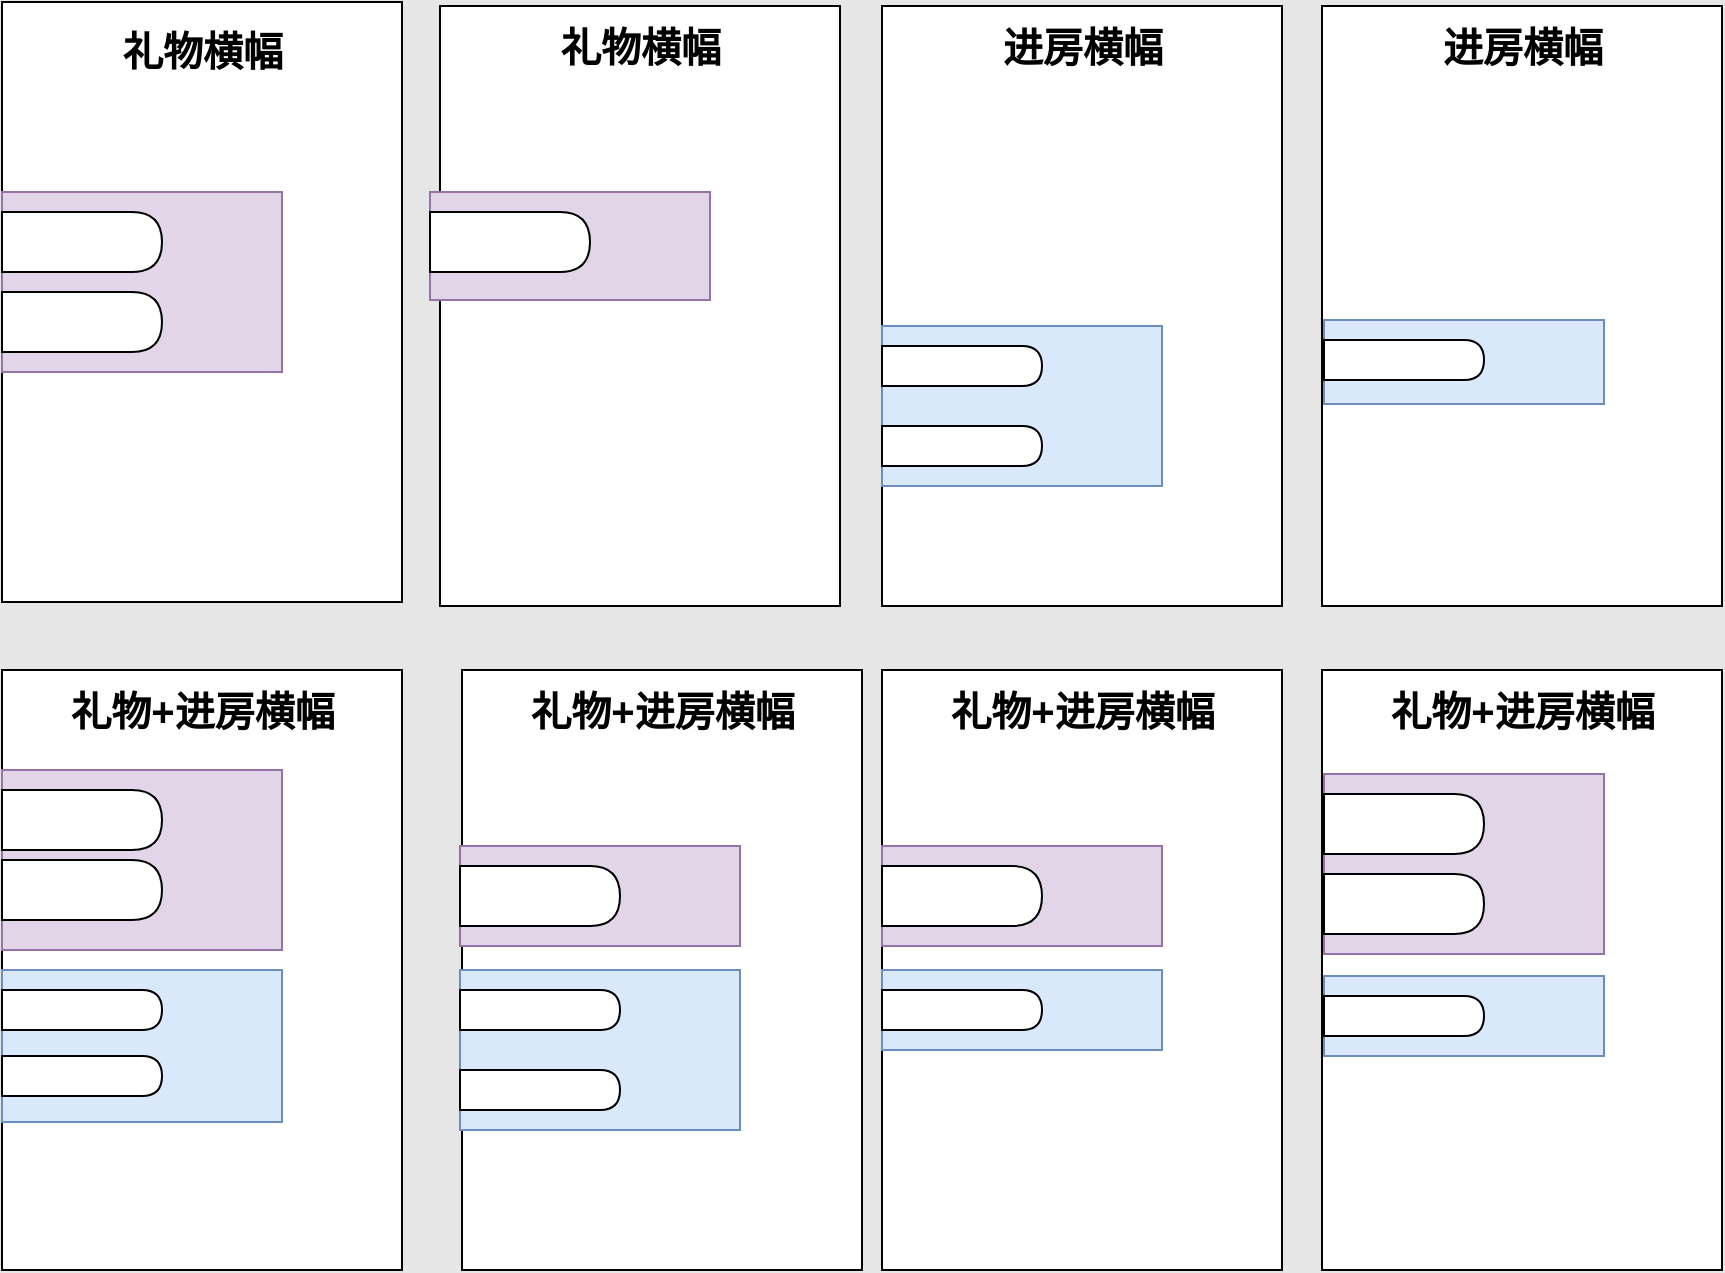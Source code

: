 <mxfile version="21.3.8" type="github">
  <diagram name="第 1 页" id="21wryE9cpPkN6CBN8J82">
    <mxGraphModel dx="1421" dy="802" grid="0" gridSize="10" guides="1" tooltips="1" connect="1" arrows="1" fold="1" page="1" pageScale="1" pageWidth="1169" pageHeight="1654" background="#E6E6E6" math="0" shadow="0">
      <root>
        <mxCell id="0" />
        <mxCell id="1" parent="0" />
        <mxCell id="NntcsTIN72N_UlGQNQEp-1" value="" style="rounded=0;whiteSpace=wrap;html=1;" vertex="1" parent="1">
          <mxGeometry x="170" y="196" width="200" height="300" as="geometry" />
        </mxCell>
        <mxCell id="NntcsTIN72N_UlGQNQEp-10" value="礼物横幅" style="text;strokeColor=none;fillColor=none;html=1;fontSize=20;fontStyle=1;verticalAlign=middle;align=center;rounded=0;" vertex="1" parent="1">
          <mxGeometry x="220" y="200" width="100" height="40" as="geometry" />
        </mxCell>
        <mxCell id="NntcsTIN72N_UlGQNQEp-11" value="" style="rounded=0;whiteSpace=wrap;html=1;" vertex="1" parent="1">
          <mxGeometry x="610" y="198" width="200" height="300" as="geometry" />
        </mxCell>
        <mxCell id="NntcsTIN72N_UlGQNQEp-15" value="进房横幅" style="text;strokeColor=none;fillColor=none;html=1;fontSize=20;fontStyle=1;verticalAlign=middle;align=center;rounded=0;" vertex="1" parent="1">
          <mxGeometry x="660" y="198" width="100" height="40" as="geometry" />
        </mxCell>
        <mxCell id="NntcsTIN72N_UlGQNQEp-16" value="" style="rounded=0;whiteSpace=wrap;html=1;" vertex="1" parent="1">
          <mxGeometry x="170" y="530" width="200" height="300" as="geometry" />
        </mxCell>
        <mxCell id="NntcsTIN72N_UlGQNQEp-20" value="礼物+进房横幅" style="text;strokeColor=none;fillColor=none;html=1;fontSize=20;fontStyle=1;verticalAlign=middle;align=center;rounded=0;" vertex="1" parent="1">
          <mxGeometry x="220" y="530" width="100" height="40" as="geometry" />
        </mxCell>
        <mxCell id="NntcsTIN72N_UlGQNQEp-28" value="" style="rounded=0;whiteSpace=wrap;html=1;" vertex="1" parent="1">
          <mxGeometry x="400" y="530" width="200" height="300" as="geometry" />
        </mxCell>
        <mxCell id="NntcsTIN72N_UlGQNQEp-29" value="礼物+进房横幅" style="text;strokeColor=none;fillColor=none;html=1;fontSize=20;fontStyle=1;verticalAlign=middle;align=center;rounded=0;" vertex="1" parent="1">
          <mxGeometry x="450" y="530" width="100" height="40" as="geometry" />
        </mxCell>
        <mxCell id="NntcsTIN72N_UlGQNQEp-37" value="" style="rounded=0;whiteSpace=wrap;html=1;" vertex="1" parent="1">
          <mxGeometry x="610" y="530" width="200" height="300" as="geometry" />
        </mxCell>
        <mxCell id="NntcsTIN72N_UlGQNQEp-38" value="礼物+进房横幅" style="text;strokeColor=none;fillColor=none;html=1;fontSize=20;fontStyle=1;verticalAlign=middle;align=center;rounded=0;" vertex="1" parent="1">
          <mxGeometry x="660" y="530" width="100" height="40" as="geometry" />
        </mxCell>
        <mxCell id="NntcsTIN72N_UlGQNQEp-47" value="" style="rounded=0;whiteSpace=wrap;html=1;" vertex="1" parent="1">
          <mxGeometry x="830" y="530" width="200" height="300" as="geometry" />
        </mxCell>
        <mxCell id="NntcsTIN72N_UlGQNQEp-48" value="礼物+进房横幅" style="text;strokeColor=none;fillColor=none;html=1;fontSize=20;fontStyle=1;verticalAlign=middle;align=center;rounded=0;" vertex="1" parent="1">
          <mxGeometry x="880" y="530" width="100" height="40" as="geometry" />
        </mxCell>
        <mxCell id="NntcsTIN72N_UlGQNQEp-62" value="" style="rounded=0;whiteSpace=wrap;html=1;" vertex="1" parent="1">
          <mxGeometry x="389" y="198" width="200" height="300" as="geometry" />
        </mxCell>
        <mxCell id="NntcsTIN72N_UlGQNQEp-66" value="礼物横幅" style="text;strokeColor=none;fillColor=none;html=1;fontSize=20;fontStyle=1;verticalAlign=middle;align=center;rounded=0;" vertex="1" parent="1">
          <mxGeometry x="439" y="198" width="100" height="40" as="geometry" />
        </mxCell>
        <mxCell id="NntcsTIN72N_UlGQNQEp-68" value="" style="rounded=0;whiteSpace=wrap;html=1;" vertex="1" parent="1">
          <mxGeometry x="830" y="198" width="200" height="300" as="geometry" />
        </mxCell>
        <mxCell id="NntcsTIN72N_UlGQNQEp-72" value="进房横幅" style="text;strokeColor=none;fillColor=none;html=1;fontSize=20;fontStyle=1;verticalAlign=middle;align=center;rounded=0;" vertex="1" parent="1">
          <mxGeometry x="880" y="198" width="100" height="40" as="geometry" />
        </mxCell>
        <mxCell id="NntcsTIN72N_UlGQNQEp-73" value="" style="group" vertex="1" connectable="0" parent="1">
          <mxGeometry x="170" y="291" width="140" height="90" as="geometry" />
        </mxCell>
        <mxCell id="NntcsTIN72N_UlGQNQEp-6" value="" style="rounded=0;whiteSpace=wrap;html=1;fillColor=#e1d5e7;strokeColor=#9673a6;movable=1;resizable=1;rotatable=1;deletable=1;editable=1;locked=0;connectable=1;" vertex="1" parent="NntcsTIN72N_UlGQNQEp-73">
          <mxGeometry width="140" height="90" as="geometry" />
        </mxCell>
        <mxCell id="NntcsTIN72N_UlGQNQEp-7" value="" style="shape=delay;whiteSpace=wrap;html=1;rounded=0;movable=0;resizable=0;rotatable=0;deletable=0;editable=0;locked=1;connectable=0;" vertex="1" parent="NntcsTIN72N_UlGQNQEp-73">
          <mxGeometry y="10" width="80" height="30" as="geometry" />
        </mxCell>
        <mxCell id="NntcsTIN72N_UlGQNQEp-9" value="" style="shape=delay;whiteSpace=wrap;html=1;rounded=0;movable=0;resizable=0;rotatable=0;deletable=0;editable=0;locked=1;connectable=0;" vertex="1" parent="NntcsTIN72N_UlGQNQEp-73">
          <mxGeometry y="50" width="80" height="30" as="geometry" />
        </mxCell>
        <mxCell id="NntcsTIN72N_UlGQNQEp-74" value="" style="group" vertex="1" connectable="0" parent="1">
          <mxGeometry x="384" y="291" width="140" height="54" as="geometry" />
        </mxCell>
        <mxCell id="NntcsTIN72N_UlGQNQEp-63" value="" style="rounded=0;whiteSpace=wrap;html=1;fillColor=#e1d5e7;strokeColor=#9673a6;" vertex="1" parent="NntcsTIN72N_UlGQNQEp-74">
          <mxGeometry width="140" height="54" as="geometry" />
        </mxCell>
        <mxCell id="NntcsTIN72N_UlGQNQEp-64" value="" style="shape=delay;whiteSpace=wrap;html=1;rounded=0;" vertex="1" parent="NntcsTIN72N_UlGQNQEp-74">
          <mxGeometry y="10" width="80" height="30" as="geometry" />
        </mxCell>
        <mxCell id="NntcsTIN72N_UlGQNQEp-75" value="" style="group" vertex="1" connectable="0" parent="1">
          <mxGeometry x="610" y="358" width="140" height="80" as="geometry" />
        </mxCell>
        <mxCell id="NntcsTIN72N_UlGQNQEp-12" value="" style="rounded=0;whiteSpace=wrap;html=1;fillColor=#dae8fc;strokeColor=#6c8ebf;" vertex="1" parent="NntcsTIN72N_UlGQNQEp-75">
          <mxGeometry width="140" height="80" as="geometry" />
        </mxCell>
        <mxCell id="NntcsTIN72N_UlGQNQEp-13" value="" style="shape=delay;whiteSpace=wrap;html=1;rounded=0;" vertex="1" parent="NntcsTIN72N_UlGQNQEp-75">
          <mxGeometry y="10" width="80" height="20" as="geometry" />
        </mxCell>
        <mxCell id="NntcsTIN72N_UlGQNQEp-14" value="" style="shape=delay;whiteSpace=wrap;html=1;rounded=0;" vertex="1" parent="NntcsTIN72N_UlGQNQEp-75">
          <mxGeometry y="50" width="80" height="20" as="geometry" />
        </mxCell>
        <mxCell id="NntcsTIN72N_UlGQNQEp-76" value="" style="group" vertex="1" connectable="0" parent="1">
          <mxGeometry x="831" y="355" width="140" height="42" as="geometry" />
        </mxCell>
        <mxCell id="NntcsTIN72N_UlGQNQEp-69" value="" style="rounded=0;whiteSpace=wrap;html=1;fillColor=#dae8fc;strokeColor=#6c8ebf;" vertex="1" parent="NntcsTIN72N_UlGQNQEp-76">
          <mxGeometry width="140" height="42" as="geometry" />
        </mxCell>
        <mxCell id="NntcsTIN72N_UlGQNQEp-70" value="" style="shape=delay;whiteSpace=wrap;html=1;rounded=0;" vertex="1" parent="NntcsTIN72N_UlGQNQEp-76">
          <mxGeometry y="10" width="80" height="20" as="geometry" />
        </mxCell>
        <mxCell id="NntcsTIN72N_UlGQNQEp-78" value="" style="group" vertex="1" connectable="0" parent="1">
          <mxGeometry x="170" y="580" width="140" height="90" as="geometry" />
        </mxCell>
        <mxCell id="NntcsTIN72N_UlGQNQEp-22" value="" style="rounded=0;whiteSpace=wrap;html=1;fillColor=#e1d5e7;strokeColor=#9673a6;" vertex="1" parent="NntcsTIN72N_UlGQNQEp-78">
          <mxGeometry width="140" height="90" as="geometry" />
        </mxCell>
        <mxCell id="NntcsTIN72N_UlGQNQEp-23" value="" style="shape=delay;whiteSpace=wrap;html=1;rounded=0;" vertex="1" parent="NntcsTIN72N_UlGQNQEp-78">
          <mxGeometry y="10" width="80" height="30" as="geometry" />
        </mxCell>
        <mxCell id="NntcsTIN72N_UlGQNQEp-24" value="" style="shape=delay;whiteSpace=wrap;html=1;rounded=0;" vertex="1" parent="NntcsTIN72N_UlGQNQEp-78">
          <mxGeometry y="45" width="80" height="30" as="geometry" />
        </mxCell>
        <mxCell id="NntcsTIN72N_UlGQNQEp-79" value="" style="group" vertex="1" connectable="0" parent="1">
          <mxGeometry x="170" y="680" width="140" height="76" as="geometry" />
        </mxCell>
        <mxCell id="NntcsTIN72N_UlGQNQEp-25" value="" style="rounded=0;whiteSpace=wrap;html=1;fillColor=#dae8fc;strokeColor=#6c8ebf;" vertex="1" parent="NntcsTIN72N_UlGQNQEp-79">
          <mxGeometry width="140" height="76" as="geometry" />
        </mxCell>
        <mxCell id="NntcsTIN72N_UlGQNQEp-26" value="" style="shape=delay;whiteSpace=wrap;html=1;rounded=0;" vertex="1" parent="NntcsTIN72N_UlGQNQEp-79">
          <mxGeometry y="10" width="80" height="20" as="geometry" />
        </mxCell>
        <mxCell id="NntcsTIN72N_UlGQNQEp-27" value="" style="shape=delay;whiteSpace=wrap;html=1;rounded=0;" vertex="1" parent="NntcsTIN72N_UlGQNQEp-79">
          <mxGeometry y="43" width="80" height="20" as="geometry" />
        </mxCell>
        <mxCell id="NntcsTIN72N_UlGQNQEp-80" value="" style="group" vertex="1" connectable="0" parent="1">
          <mxGeometry x="399" y="618" width="140" height="50" as="geometry" />
        </mxCell>
        <mxCell id="NntcsTIN72N_UlGQNQEp-30" value="" style="rounded=0;whiteSpace=wrap;html=1;fillColor=#e1d5e7;strokeColor=#9673a6;" vertex="1" parent="NntcsTIN72N_UlGQNQEp-80">
          <mxGeometry width="140" height="50" as="geometry" />
        </mxCell>
        <mxCell id="NntcsTIN72N_UlGQNQEp-31" value="" style="shape=delay;whiteSpace=wrap;html=1;rounded=0;" vertex="1" parent="NntcsTIN72N_UlGQNQEp-80">
          <mxGeometry y="10" width="80" height="30" as="geometry" />
        </mxCell>
        <mxCell id="NntcsTIN72N_UlGQNQEp-83" value="" style="group" vertex="1" connectable="0" parent="1">
          <mxGeometry x="399" y="680" width="140" height="80" as="geometry" />
        </mxCell>
        <mxCell id="NntcsTIN72N_UlGQNQEp-33" value="" style="rounded=0;whiteSpace=wrap;html=1;fillColor=#dae8fc;strokeColor=#6c8ebf;" vertex="1" parent="NntcsTIN72N_UlGQNQEp-83">
          <mxGeometry width="140" height="80" as="geometry" />
        </mxCell>
        <mxCell id="NntcsTIN72N_UlGQNQEp-34" value="" style="shape=delay;whiteSpace=wrap;html=1;rounded=0;" vertex="1" parent="NntcsTIN72N_UlGQNQEp-83">
          <mxGeometry y="10" width="80" height="20" as="geometry" />
        </mxCell>
        <mxCell id="NntcsTIN72N_UlGQNQEp-35" value="" style="shape=delay;whiteSpace=wrap;html=1;rounded=0;" vertex="1" parent="NntcsTIN72N_UlGQNQEp-83">
          <mxGeometry y="50" width="80" height="20" as="geometry" />
        </mxCell>
        <mxCell id="NntcsTIN72N_UlGQNQEp-85" value="" style="group" vertex="1" connectable="0" parent="1">
          <mxGeometry x="610" y="618" width="140" height="50" as="geometry" />
        </mxCell>
        <mxCell id="NntcsTIN72N_UlGQNQEp-39" value="" style="rounded=0;whiteSpace=wrap;html=1;fillColor=#e1d5e7;strokeColor=#9673a6;" vertex="1" parent="NntcsTIN72N_UlGQNQEp-85">
          <mxGeometry width="140" height="50" as="geometry" />
        </mxCell>
        <mxCell id="NntcsTIN72N_UlGQNQEp-40" value="" style="shape=delay;whiteSpace=wrap;html=1;rounded=0;" vertex="1" parent="NntcsTIN72N_UlGQNQEp-85">
          <mxGeometry y="10" width="80" height="30" as="geometry" />
        </mxCell>
        <mxCell id="NntcsTIN72N_UlGQNQEp-86" value="" style="group" vertex="1" connectable="0" parent="1">
          <mxGeometry x="610" y="680" width="140" height="40" as="geometry" />
        </mxCell>
        <mxCell id="NntcsTIN72N_UlGQNQEp-41" value="" style="rounded=0;whiteSpace=wrap;html=1;fillColor=#dae8fc;strokeColor=#6c8ebf;" vertex="1" parent="NntcsTIN72N_UlGQNQEp-86">
          <mxGeometry width="140" height="40" as="geometry" />
        </mxCell>
        <mxCell id="NntcsTIN72N_UlGQNQEp-42" value="" style="shape=delay;whiteSpace=wrap;html=1;rounded=0;" vertex="1" parent="NntcsTIN72N_UlGQNQEp-86">
          <mxGeometry y="10" width="80" height="20" as="geometry" />
        </mxCell>
        <mxCell id="NntcsTIN72N_UlGQNQEp-87" value="" style="group" vertex="1" connectable="0" parent="1">
          <mxGeometry x="831" y="683" width="140" height="40" as="geometry" />
        </mxCell>
        <mxCell id="NntcsTIN72N_UlGQNQEp-50" value="" style="rounded=0;whiteSpace=wrap;html=1;fillColor=#dae8fc;strokeColor=#6c8ebf;" vertex="1" parent="NntcsTIN72N_UlGQNQEp-87">
          <mxGeometry width="140" height="40" as="geometry" />
        </mxCell>
        <mxCell id="NntcsTIN72N_UlGQNQEp-51" value="" style="shape=delay;whiteSpace=wrap;html=1;rounded=0;" vertex="1" parent="NntcsTIN72N_UlGQNQEp-87">
          <mxGeometry y="10" width="80" height="20" as="geometry" />
        </mxCell>
        <mxCell id="NntcsTIN72N_UlGQNQEp-88" value="" style="group" vertex="1" connectable="0" parent="1">
          <mxGeometry x="831" y="582" width="140" height="90" as="geometry" />
        </mxCell>
        <mxCell id="NntcsTIN72N_UlGQNQEp-53" value="" style="rounded=0;whiteSpace=wrap;html=1;fillColor=#e1d5e7;strokeColor=#9673a6;" vertex="1" parent="NntcsTIN72N_UlGQNQEp-88">
          <mxGeometry width="140" height="90" as="geometry" />
        </mxCell>
        <mxCell id="NntcsTIN72N_UlGQNQEp-54" value="" style="shape=delay;whiteSpace=wrap;html=1;rounded=0;" vertex="1" parent="NntcsTIN72N_UlGQNQEp-88">
          <mxGeometry y="10" width="80" height="30" as="geometry" />
        </mxCell>
        <mxCell id="NntcsTIN72N_UlGQNQEp-55" value="" style="shape=delay;whiteSpace=wrap;html=1;rounded=0;" vertex="1" parent="NntcsTIN72N_UlGQNQEp-88">
          <mxGeometry y="50" width="80" height="30" as="geometry" />
        </mxCell>
      </root>
    </mxGraphModel>
  </diagram>
</mxfile>
